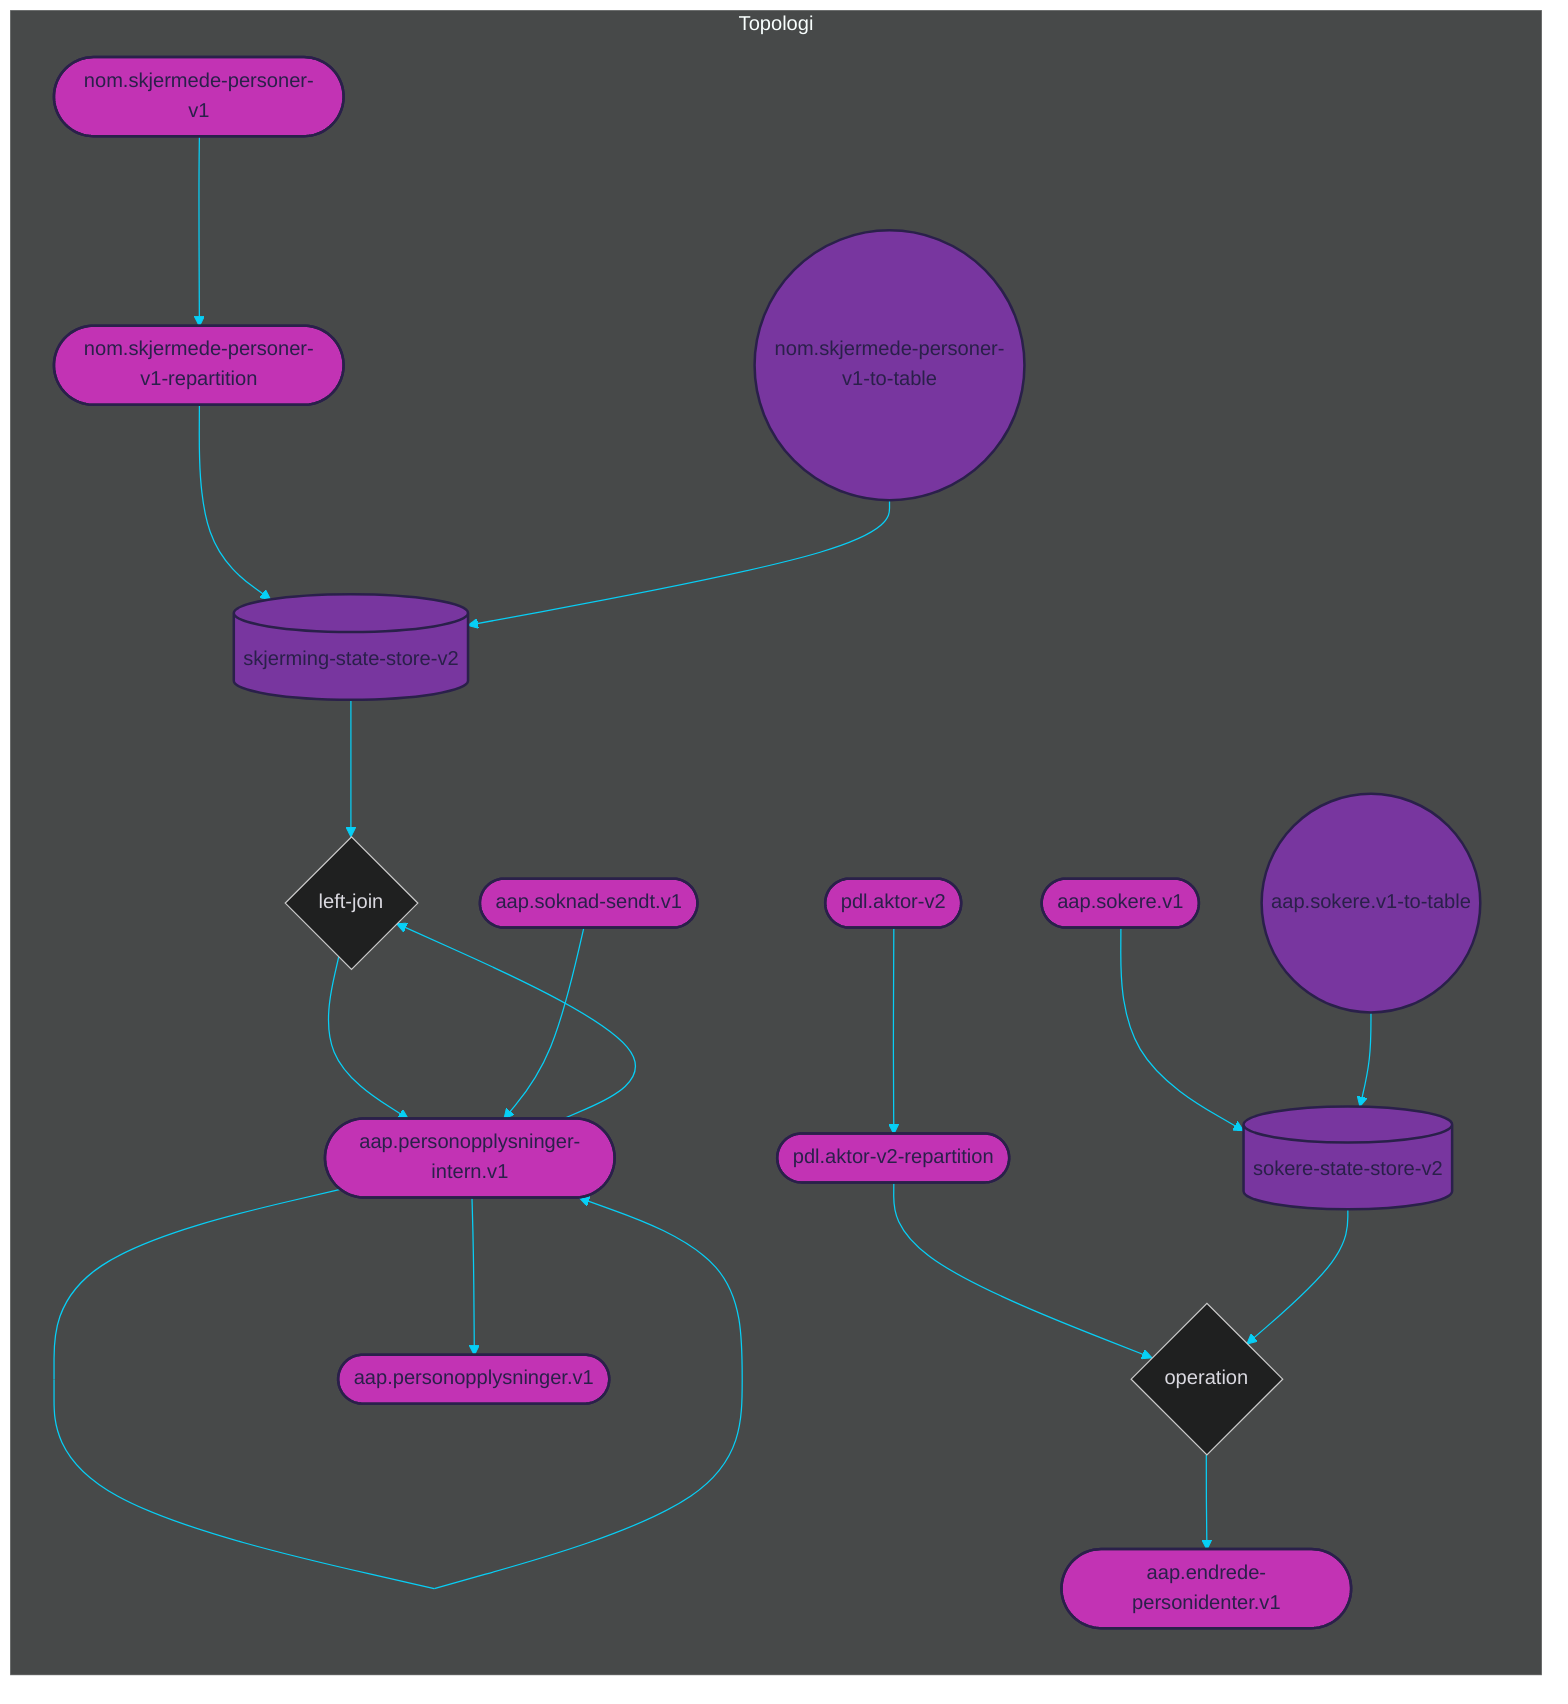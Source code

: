 %%{init: {'theme': 'dark', 'themeVariables': { 'primaryColor': '#07cff6', 'textColor': '#dad9e0', 'lineColor': '#07cff6'}}}%%

graph LR

subgraph Topologi
    %% TOPICS
    nom.skjermede-personer-v1([nom.skjermede-personer-v1])
	nom.skjermede-personer-v1-repartition([nom.skjermede-personer-v1-repartition])
	aap.personopplysninger-intern.v1([aap.personopplysninger-intern.v1])
	aap.personopplysninger.v1([aap.personopplysninger.v1])
	pdl.aktor-v2-repartition([pdl.aktor-v2-repartition])
	aap.sokere.v1([aap.sokere.v1])
	aap.endrede-personidenter.v1([aap.endrede-personidenter.v1])
	pdl.aktor-v2([pdl.aktor-v2])
	aap.soknad-sendt.v1([aap.soknad-sendt.v1])

    %% JOINS
    aap.personopplysninger-intern.v1-left-join-nom.skjermede-personer-v1{left-join}

    %% STATE PROCESSORS
    stateful-operation-lookup-personidenter-pdl.aktor-v2{operation}
    
    %% STATE STORES
    skjerming-state-store-v2[(skjerming-state-store-v2)]
	sokere-state-store-v2[(sokere-state-store-v2)]
    
    %% DATABASES
    
    

    %% PROCESSOR API JOBS
    nom.skjermede-personer-v1-to-table((nom.skjermede-personer-v1-to-table))
	aap.sokere.v1-to-table((aap.sokere.v1-to-table))
    
    %% JOIN STREAMS
    aap.personopplysninger-intern.v1 --> aap.personopplysninger-intern.v1-left-join-nom.skjermede-personer-v1
	skjerming-state-store-v2 --> aap.personopplysninger-intern.v1-left-join-nom.skjermede-personer-v1
	aap.personopplysninger-intern.v1-left-join-nom.skjermede-personer-v1 --> aap.personopplysninger-intern.v1

    %% TABLE STREAMS
    nom.skjermede-personer-v1-repartition --> skjerming-state-store-v2
	aap.sokere.v1 --> sokere-state-store-v2

    %% JOB STREAMS
    nom.skjermede-personer-v1-to-table --> skjerming-state-store-v2
	aap.sokere.v1-to-table --> sokere-state-store-v2
    
    %% BRANCH STREAMS
    aap.personopplysninger-intern.v1 --> aap.personopplysninger-intern.v1
	aap.personopplysninger-intern.v1 --> aap.personopplysninger-intern.v1
	aap.personopplysninger-intern.v1 --> aap.personopplysninger-intern.v1
	aap.personopplysninger-intern.v1 --> aap.personopplysninger.v1

    %% REPARTITION STREAMS
    
    
    %% BASIC STREAMS
    nom.skjermede-personer-v1 --> nom.skjermede-personer-v1-repartition
	pdl.aktor-v2 --> pdl.aktor-v2-repartition
	aap.soknad-sendt.v1 --> aap.personopplysninger-intern.v1
    
    %% CUSTOM PROCESS STREAMS
    pdl.aktor-v2-repartition --> stateful-operation-lookup-personidenter-pdl.aktor-v2
	sokere-state-store-v2 --> stateful-operation-lookup-personidenter-pdl.aktor-v2
	stateful-operation-lookup-personidenter-pdl.aktor-v2 --> aap.endrede-personidenter.v1
end

%% COLORS
%% light    #dad9e0
%% purple   #78369f
%% pink     #c233b4
%% dark     #2a204a
%% blue     #07cff6

%% STYLES
style nom.skjermede-personer-v1 fill:#c233b4, stroke:#2a204a, stroke-width:2px, color:#2a204a
style nom.skjermede-personer-v1-repartition fill:#c233b4, stroke:#2a204a, stroke-width:2px, color:#2a204a
style aap.personopplysninger-intern.v1 fill:#c233b4, stroke:#2a204a, stroke-width:2px, color:#2a204a
style aap.personopplysninger.v1 fill:#c233b4, stroke:#2a204a, stroke-width:2px, color:#2a204a
style pdl.aktor-v2-repartition fill:#c233b4, stroke:#2a204a, stroke-width:2px, color:#2a204a
style aap.sokere.v1 fill:#c233b4, stroke:#2a204a, stroke-width:2px, color:#2a204a
style aap.endrede-personidenter.v1 fill:#c233b4, stroke:#2a204a, stroke-width:2px, color:#2a204a
style pdl.aktor-v2 fill:#c233b4, stroke:#2a204a, stroke-width:2px, color:#2a204a
style aap.soknad-sendt.v1 fill:#c233b4, stroke:#2a204a, stroke-width:2px, color:#2a204a
style skjerming-state-store-v2 fill:#78369f, stroke:#2a204a, stroke-width:2px, color:#2a204a
style sokere-state-store-v2 fill:#78369f, stroke:#2a204a, stroke-width:2px, color:#2a204a
style nom.skjermede-personer-v1-to-table fill:#78369f, stroke:#2a204a, stroke-width:2px, color:#2a204a
style aap.sokere.v1-to-table fill:#78369f, stroke:#2a204a, stroke-width:2px, color:#2a204a